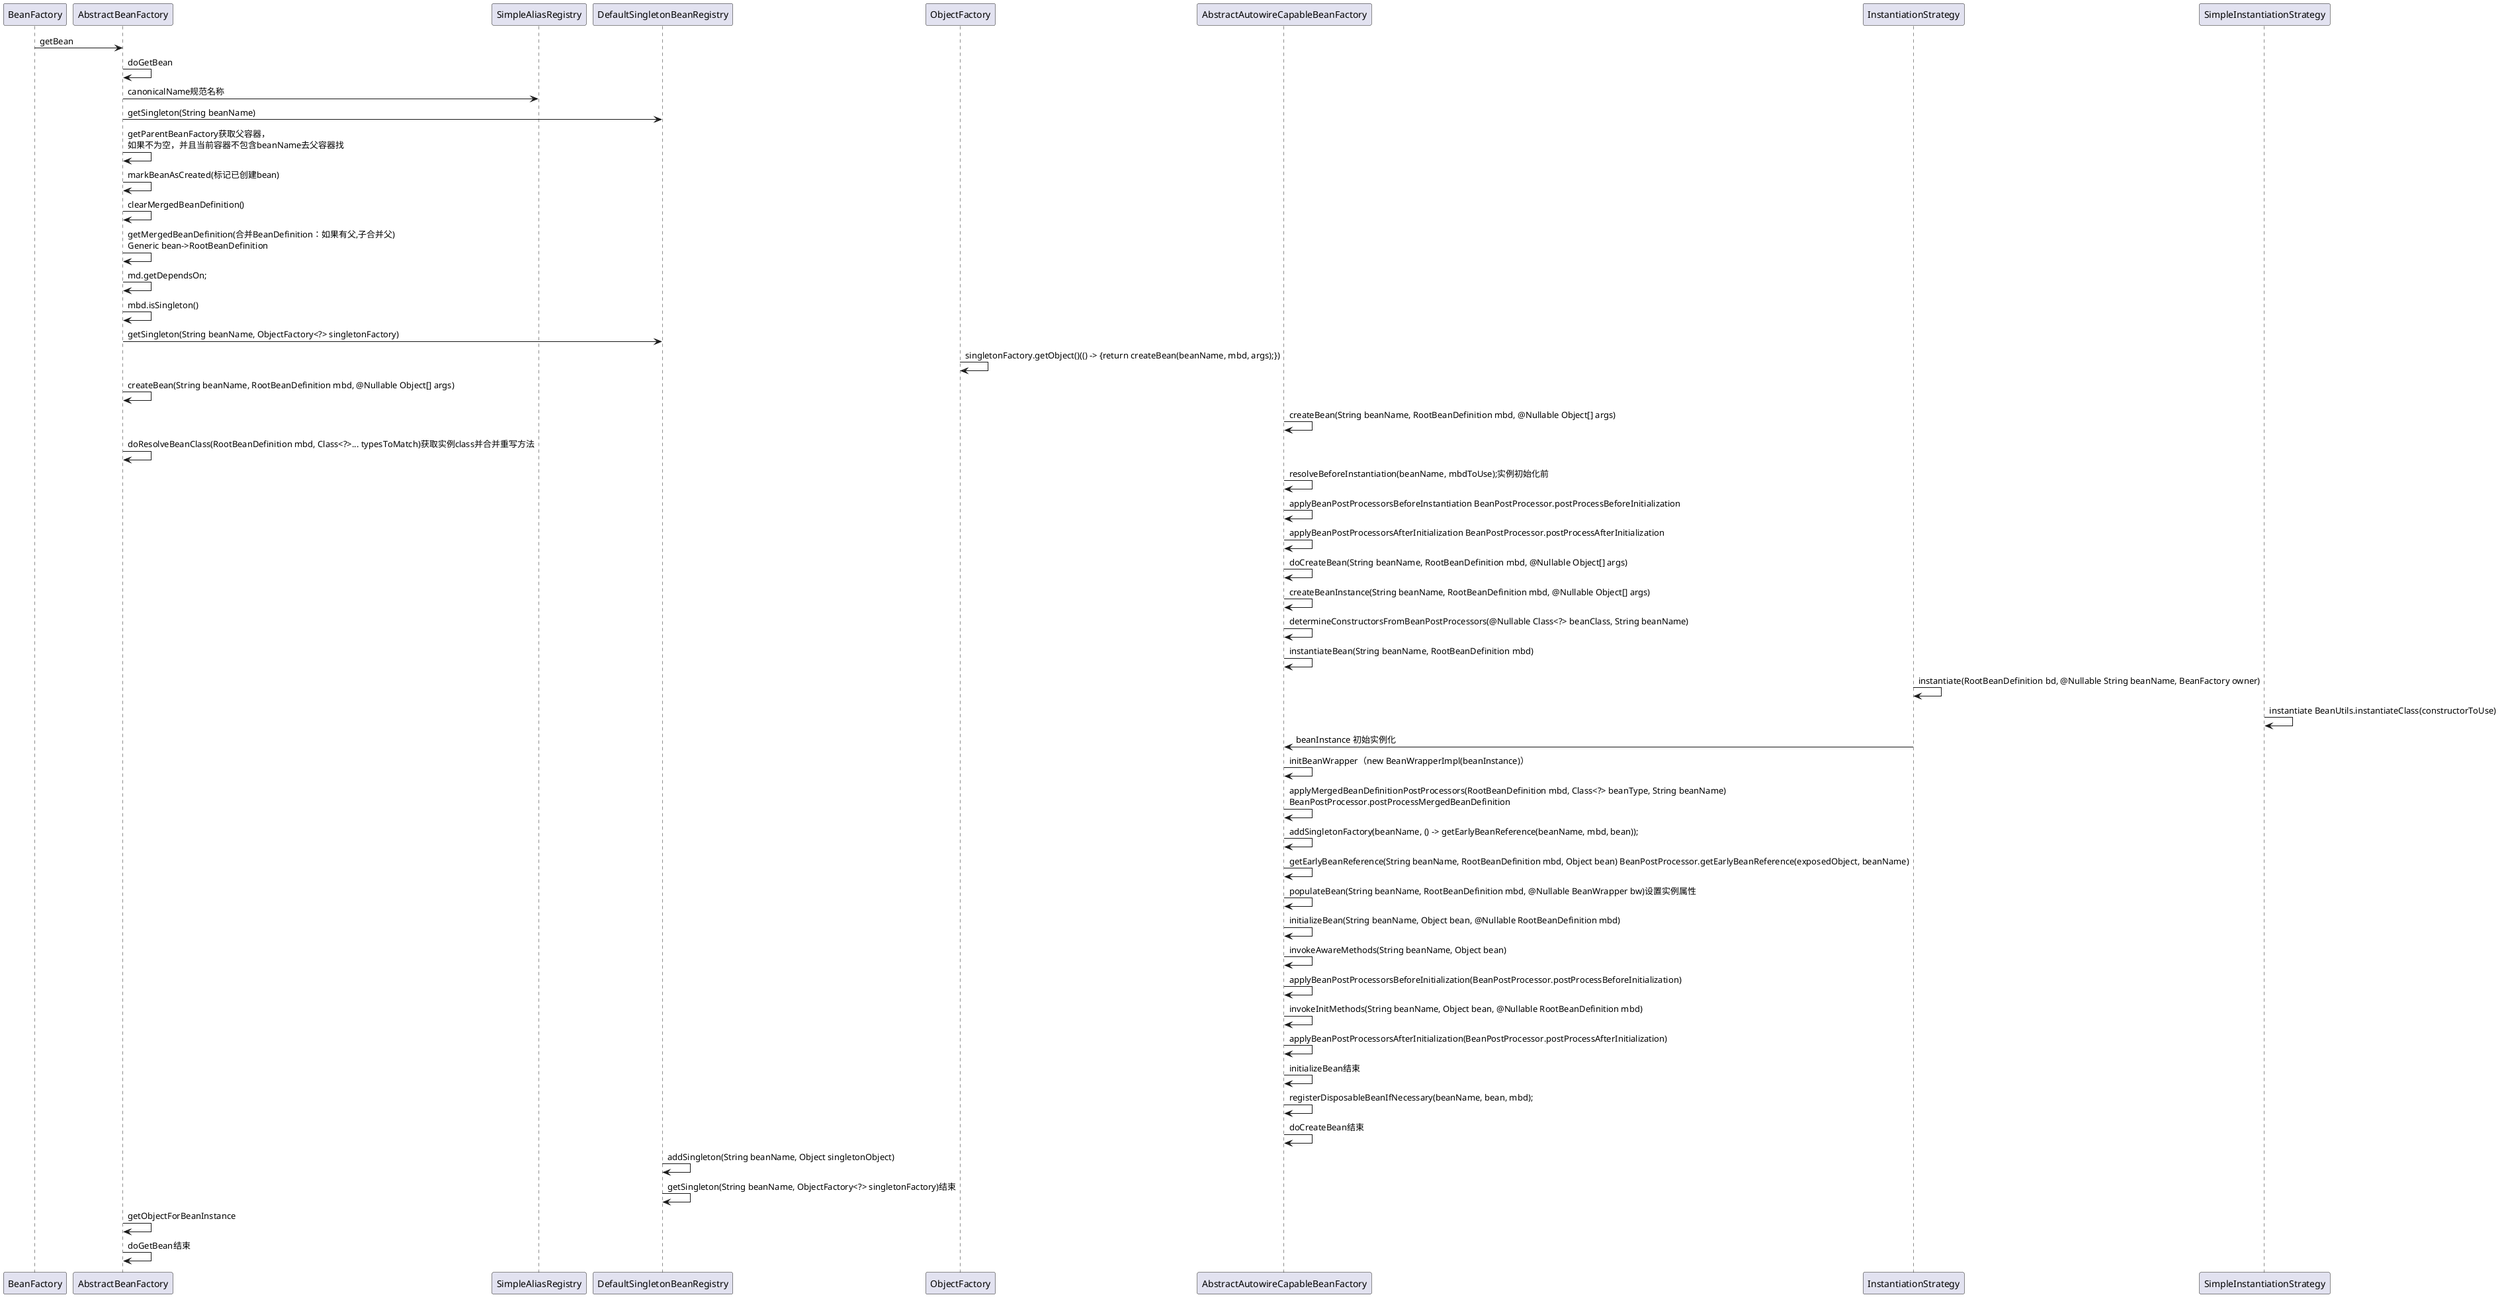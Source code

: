 @startuml

BeanFactory -> AbstractBeanFactory: getBean
AbstractBeanFactory -> AbstractBeanFactory: doGetBean
AbstractBeanFactory -> SimpleAliasRegistry: canonicalName规范名称

'singletonsCurrentlyInCreation当前正在构建bean的set（beanName）'
'singletonObject缓存单例的Map<beanName,Object>'
AbstractBeanFactory -> DefaultSingletonBeanRegistry: getSingleton(String beanName)
'ThreadLocal<Object> prototypesCurrentlyInCreation当前线程的bean作用域'
'DefaultListableBeanFactory.beanDefinitionMap<beanName,BeanDefinition>当前容器BeanDefinition'
AbstractBeanFactory -> AbstractBeanFactory: getParentBeanFactory获取父容器，\n如果不为空，并且当前容器不包含beanName去父容器找

'alreadyCreated(beanName)已创建Set'
AbstractBeanFactory -> AbstractBeanFactory: markBeanAsCreated(标记已创建bean)
'Map<String, RootBeanDefinition> mergedBeanDefinitions clear'
AbstractBeanFactory -> AbstractBeanFactory: clearMergedBeanDefinition()

AbstractBeanFactory -> AbstractBeanFactory: getMergedBeanDefinition(合并BeanDefinition：如果有父,子合并父)\nGeneric bean->RootBeanDefinition
'mergedBeanDefinitions.add()'

AbstractBeanFactory -> AbstractBeanFactory: md.getDependsOn;
AbstractBeanFactory -> AbstractBeanFactory: mbd.isSingleton()
AbstractBeanFactory -> DefaultSingletonBeanRegistry: getSingleton(String beanName, ObjectFactory<?> singletonFactory)
'singletonsCurrentlyInCreation.add(beanName)'

ObjectFactory -> ObjectFactory: singletonFactory.getObject()(() -> {return createBean(beanName, mbd, args);})

AbstractBeanFactory -> AbstractBeanFactory: createBean(String beanName, RootBeanDefinition mbd, @Nullable Object[] args)
AbstractAutowireCapableBeanFactory -> AbstractAutowireCapableBeanFactory: createBean(String beanName, RootBeanDefinition mbd, @Nullable Object[] args)

AbstractBeanFactory -> AbstractBeanFactory: doResolveBeanClass(RootBeanDefinition mbd, Class<?>... typesToMatch)获取实例class并合并重写方法

AbstractAutowireCapableBeanFactory -> AbstractAutowireCapableBeanFactory: resolveBeforeInstantiation(beanName, mbdToUse);实例初始化前
'hasInstantiationAwareBeanPostProcessors() (mbd.getFactoryMethodName() != null ? getTypeForFactoryMethod(beanName, mbd, typesToMatch) :resolveBeanClass(mbd, beanName, typesToMatch))'

AbstractAutowireCapableBeanFactory -> AbstractAutowireCapableBeanFactory: applyBeanPostProcessorsBeforeInstantiation BeanPostProcessor.postProcessBeforeInitialization
AbstractAutowireCapableBeanFactory -> AbstractAutowireCapableBeanFactory: applyBeanPostProcessorsAfterInitialization BeanPostProcessor.postProcessAfterInitialization

AbstractAutowireCapableBeanFactory -> AbstractAutowireCapableBeanFactory: doCreateBean(String beanName, RootBeanDefinition mbd, @Nullable Object[] args)
AbstractAutowireCapableBeanFactory -> AbstractAutowireCapableBeanFactory: createBeanInstance(String beanName, RootBeanDefinition mbd, @Nullable Object[] args)
'mbd.getFactoryMethodName() 初始化'

AbstractAutowireCapableBeanFactory -> AbstractAutowireCapableBeanFactory: determineConstructorsFromBeanPostProcessors(@Nullable Class<?> beanClass, String beanName)
AbstractAutowireCapableBeanFactory -> AbstractAutowireCapableBeanFactory: instantiateBean(String beanName, RootBeanDefinition mbd)

InstantiationStrategy -> InstantiationStrategy: instantiate(RootBeanDefinition bd, @Nullable String beanName, BeanFactory owner)
SimpleInstantiationStrategy -> SimpleInstantiationStrategy: instantiate BeanUtils.instantiateClass(constructorToUse)

InstantiationStrategy -> AbstractAutowireCapableBeanFactory: beanInstance 初始实例化
AbstractAutowireCapableBeanFactory -> AbstractAutowireCapableBeanFactory: initBeanWrapper（new BeanWrapperImpl(beanInstance)）
'registerCustomEditors'

AbstractAutowireCapableBeanFactory -> AbstractAutowireCapableBeanFactory: applyMergedBeanDefinitionPostProcessors(RootBeanDefinition mbd, Class<?> beanType, String beanName)\nBeanPostProcessor.postProcessMergedBeanDefinition
AbstractAutowireCapableBeanFactory -> AbstractAutowireCapableBeanFactory: addSingletonFactory(beanName, () -> getEarlyBeanReference(beanName, mbd, bean));
'this.singletonFactories.put(beanName, singletonFactory);'
'this.earlySingletonObjects.remove(beanName);'
'this.registeredSingletons.add(beanName);'
AbstractAutowireCapableBeanFactory -> AbstractAutowireCapableBeanFactory: getEarlyBeanReference(String beanName, RootBeanDefinition mbd, Object bean) BeanPostProcessor.getEarlyBeanReference(exposedObject, beanName)

AbstractAutowireCapableBeanFactory -> AbstractAutowireCapableBeanFactory: populateBean(String beanName, RootBeanDefinition mbd, @Nullable BeanWrapper bw)设置实例属性
'BeanPostProcessor.postProcessAfterInstantiation'
'BeanPostProcessor.postProcessPropertyValues'

AbstractAutowireCapableBeanFactory -> AbstractAutowireCapableBeanFactory: initializeBean(String beanName, Object bean, @Nullable RootBeanDefinition mbd)
AbstractAutowireCapableBeanFactory -> AbstractAutowireCapableBeanFactory: invokeAwareMethods(String beanName, Object bean)
'BeanNameAware BeanClassLoaderAware BeanFactoryAware'

AbstractAutowireCapableBeanFactory -> AbstractAutowireCapableBeanFactory: applyBeanPostProcessorsBeforeInitialization(BeanPostProcessor.postProcessBeforeInitialization)
AbstractAutowireCapableBeanFactory -> AbstractAutowireCapableBeanFactory: invokeInitMethods(String beanName, Object bean, @Nullable RootBeanDefinition mbd)
'InitializingBean'
'afterPropertiesSet'
'getInitMethodName'
AbstractAutowireCapableBeanFactory -> AbstractAutowireCapableBeanFactory: applyBeanPostProcessorsAfterInitialization(BeanPostProcessor.postProcessAfterInitialization)
AbstractAutowireCapableBeanFactory -> AbstractAutowireCapableBeanFactory: initializeBean结束

AbstractAutowireCapableBeanFactory -> AbstractAutowireCapableBeanFactory: registerDisposableBeanIfNecessary(beanName, bean, mbd);
'hasDestroyMethod'
AbstractAutowireCapableBeanFactory -> AbstractAutowireCapableBeanFactory: doCreateBean结束

DefaultSingletonBeanRegistry -> DefaultSingletonBeanRegistry: addSingleton(String beanName, Object singletonObject)
'this.singletonObjects.put(beanName, singletonObject);'
'this.singletonFactories.remove(beanName);'
'this.earlySingletonObjects.remove(beanName);'
'this.registeredSingletons.add(beanName);'

DefaultSingletonBeanRegistry -> DefaultSingletonBeanRegistry: getSingleton(String beanName, ObjectFactory<?> singletonFactory)结束
AbstractBeanFactory -> AbstractBeanFactory: getObjectForBeanInstance
'处理FactoryBean'

AbstractBeanFactory -> AbstractBeanFactory: doGetBean结束

@enduml
